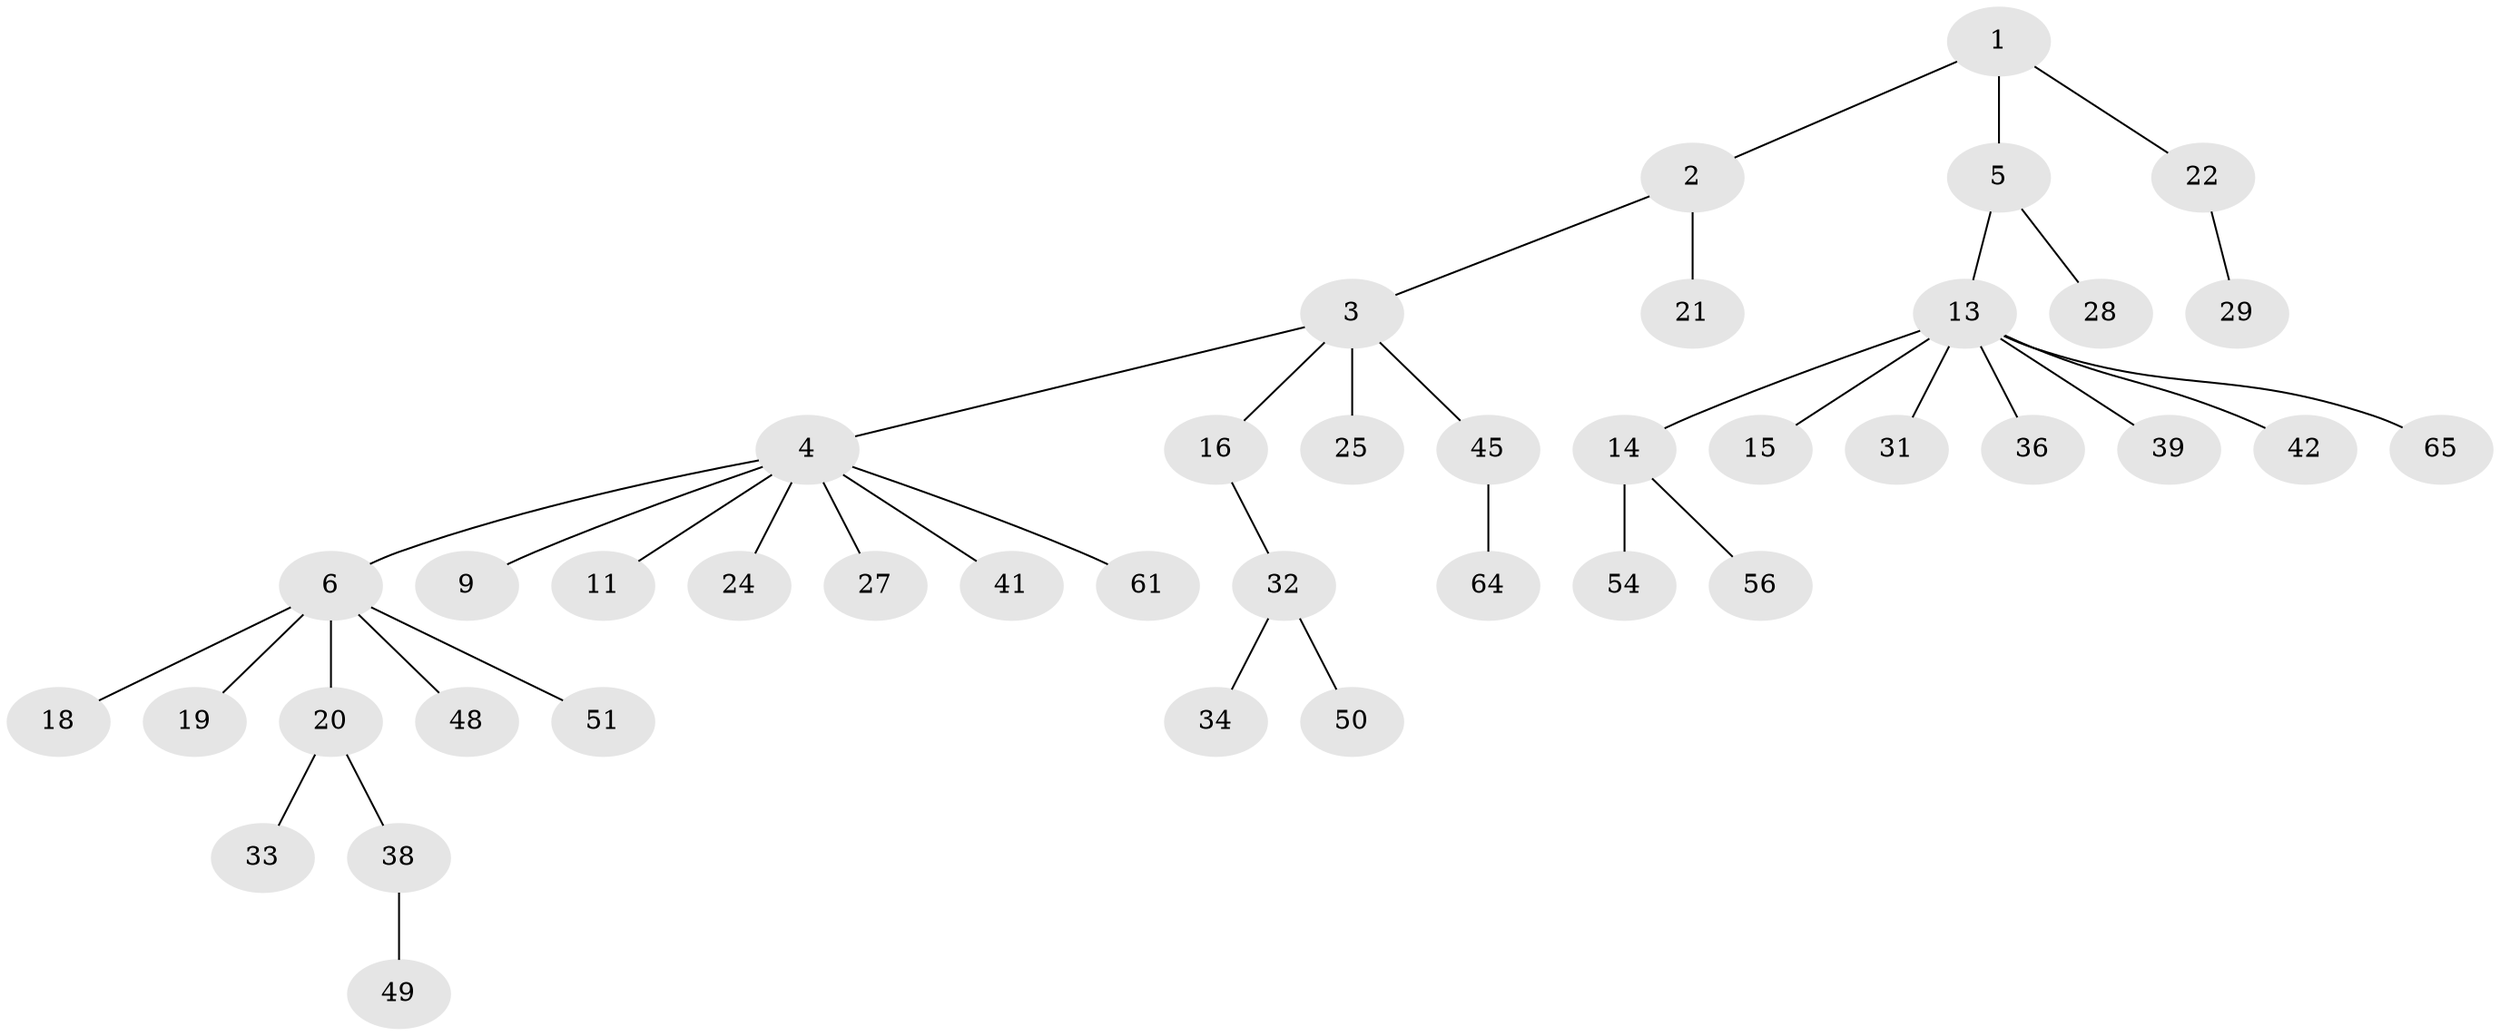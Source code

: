 // Generated by graph-tools (version 1.1) at 2025/52/02/27/25 19:52:12]
// undirected, 41 vertices, 40 edges
graph export_dot {
graph [start="1"]
  node [color=gray90,style=filled];
  1 [super="+12"];
  2 [super="+8"];
  3 [super="+10"];
  4 [super="+7"];
  5;
  6 [super="+23"];
  9 [super="+58"];
  11;
  13 [super="+17"];
  14 [super="+44"];
  15;
  16 [super="+37"];
  18;
  19 [super="+55"];
  20 [super="+26"];
  21 [super="+62"];
  22;
  24 [super="+43"];
  25 [super="+53"];
  27 [super="+30"];
  28 [super="+57"];
  29 [super="+35"];
  31;
  32 [super="+46"];
  33;
  34 [super="+40"];
  36;
  38;
  39 [super="+60"];
  41;
  42;
  45 [super="+47"];
  48;
  49;
  50 [super="+52"];
  51;
  54 [super="+59"];
  56;
  61 [super="+63"];
  64;
  65;
  1 -- 2;
  1 -- 5;
  1 -- 22;
  2 -- 3;
  2 -- 21;
  3 -- 4;
  3 -- 16;
  3 -- 25;
  3 -- 45;
  4 -- 6;
  4 -- 11;
  4 -- 24;
  4 -- 61;
  4 -- 9;
  4 -- 27;
  4 -- 41;
  5 -- 13;
  5 -- 28;
  6 -- 18;
  6 -- 19;
  6 -- 20;
  6 -- 51;
  6 -- 48;
  13 -- 14;
  13 -- 15;
  13 -- 31;
  13 -- 36;
  13 -- 39;
  13 -- 42;
  13 -- 65;
  14 -- 54;
  14 -- 56;
  16 -- 32;
  20 -- 38;
  20 -- 33;
  22 -- 29;
  32 -- 34;
  32 -- 50;
  38 -- 49;
  45 -- 64;
}
